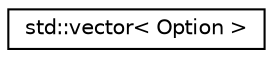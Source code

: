 digraph "Graphical Class Hierarchy"
{
  edge [fontname="Helvetica",fontsize="10",labelfontname="Helvetica",labelfontsize="10"];
  node [fontname="Helvetica",fontsize="10",shape=record];
  rankdir="LR";
  Node0 [label="std::vector\< Option \>",height=0.2,width=0.4,color="black", fillcolor="white", style="filled",URL="$classstd_1_1vector.html"];
}
